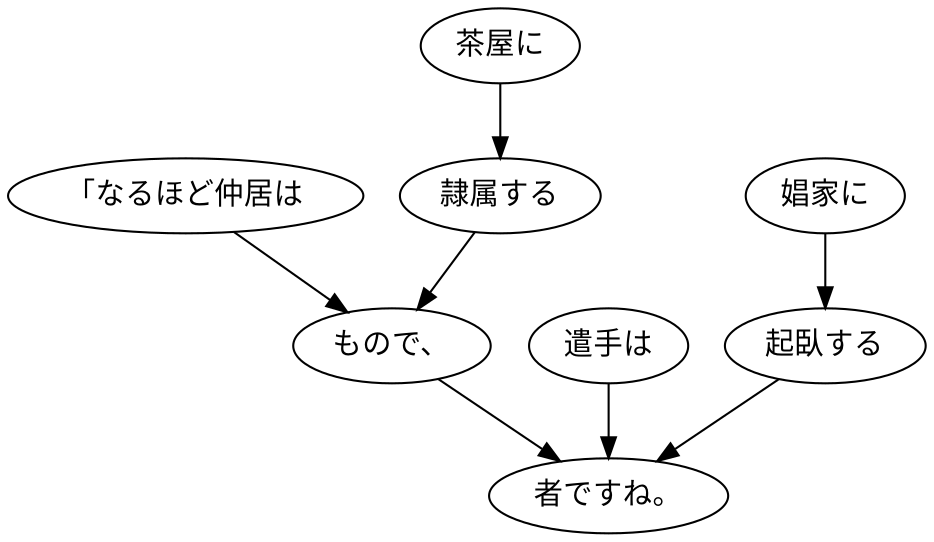 digraph graph816 {
	node0 [label="「なるほど仲居は"];
	node1 [label="茶屋に"];
	node2 [label="隷属する"];
	node3 [label="もので、"];
	node4 [label="遣手は"];
	node5 [label="娼家に"];
	node6 [label="起臥する"];
	node7 [label="者ですね。"];
	node0 -> node3;
	node1 -> node2;
	node2 -> node3;
	node3 -> node7;
	node4 -> node7;
	node5 -> node6;
	node6 -> node7;
}
